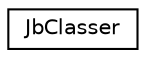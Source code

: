 digraph "Graphical Class Hierarchy"
{
 // LATEX_PDF_SIZE
  edge [fontname="Helvetica",fontsize="10",labelfontname="Helvetica",labelfontsize="10"];
  node [fontname="Helvetica",fontsize="10",shape=record];
  rankdir="LR";
  Node0 [label="JbClasser",height=0.2,width=0.4,color="black", fillcolor="white", style="filled",URL="$struct_jb_classer.html",tooltip=" "];
}
